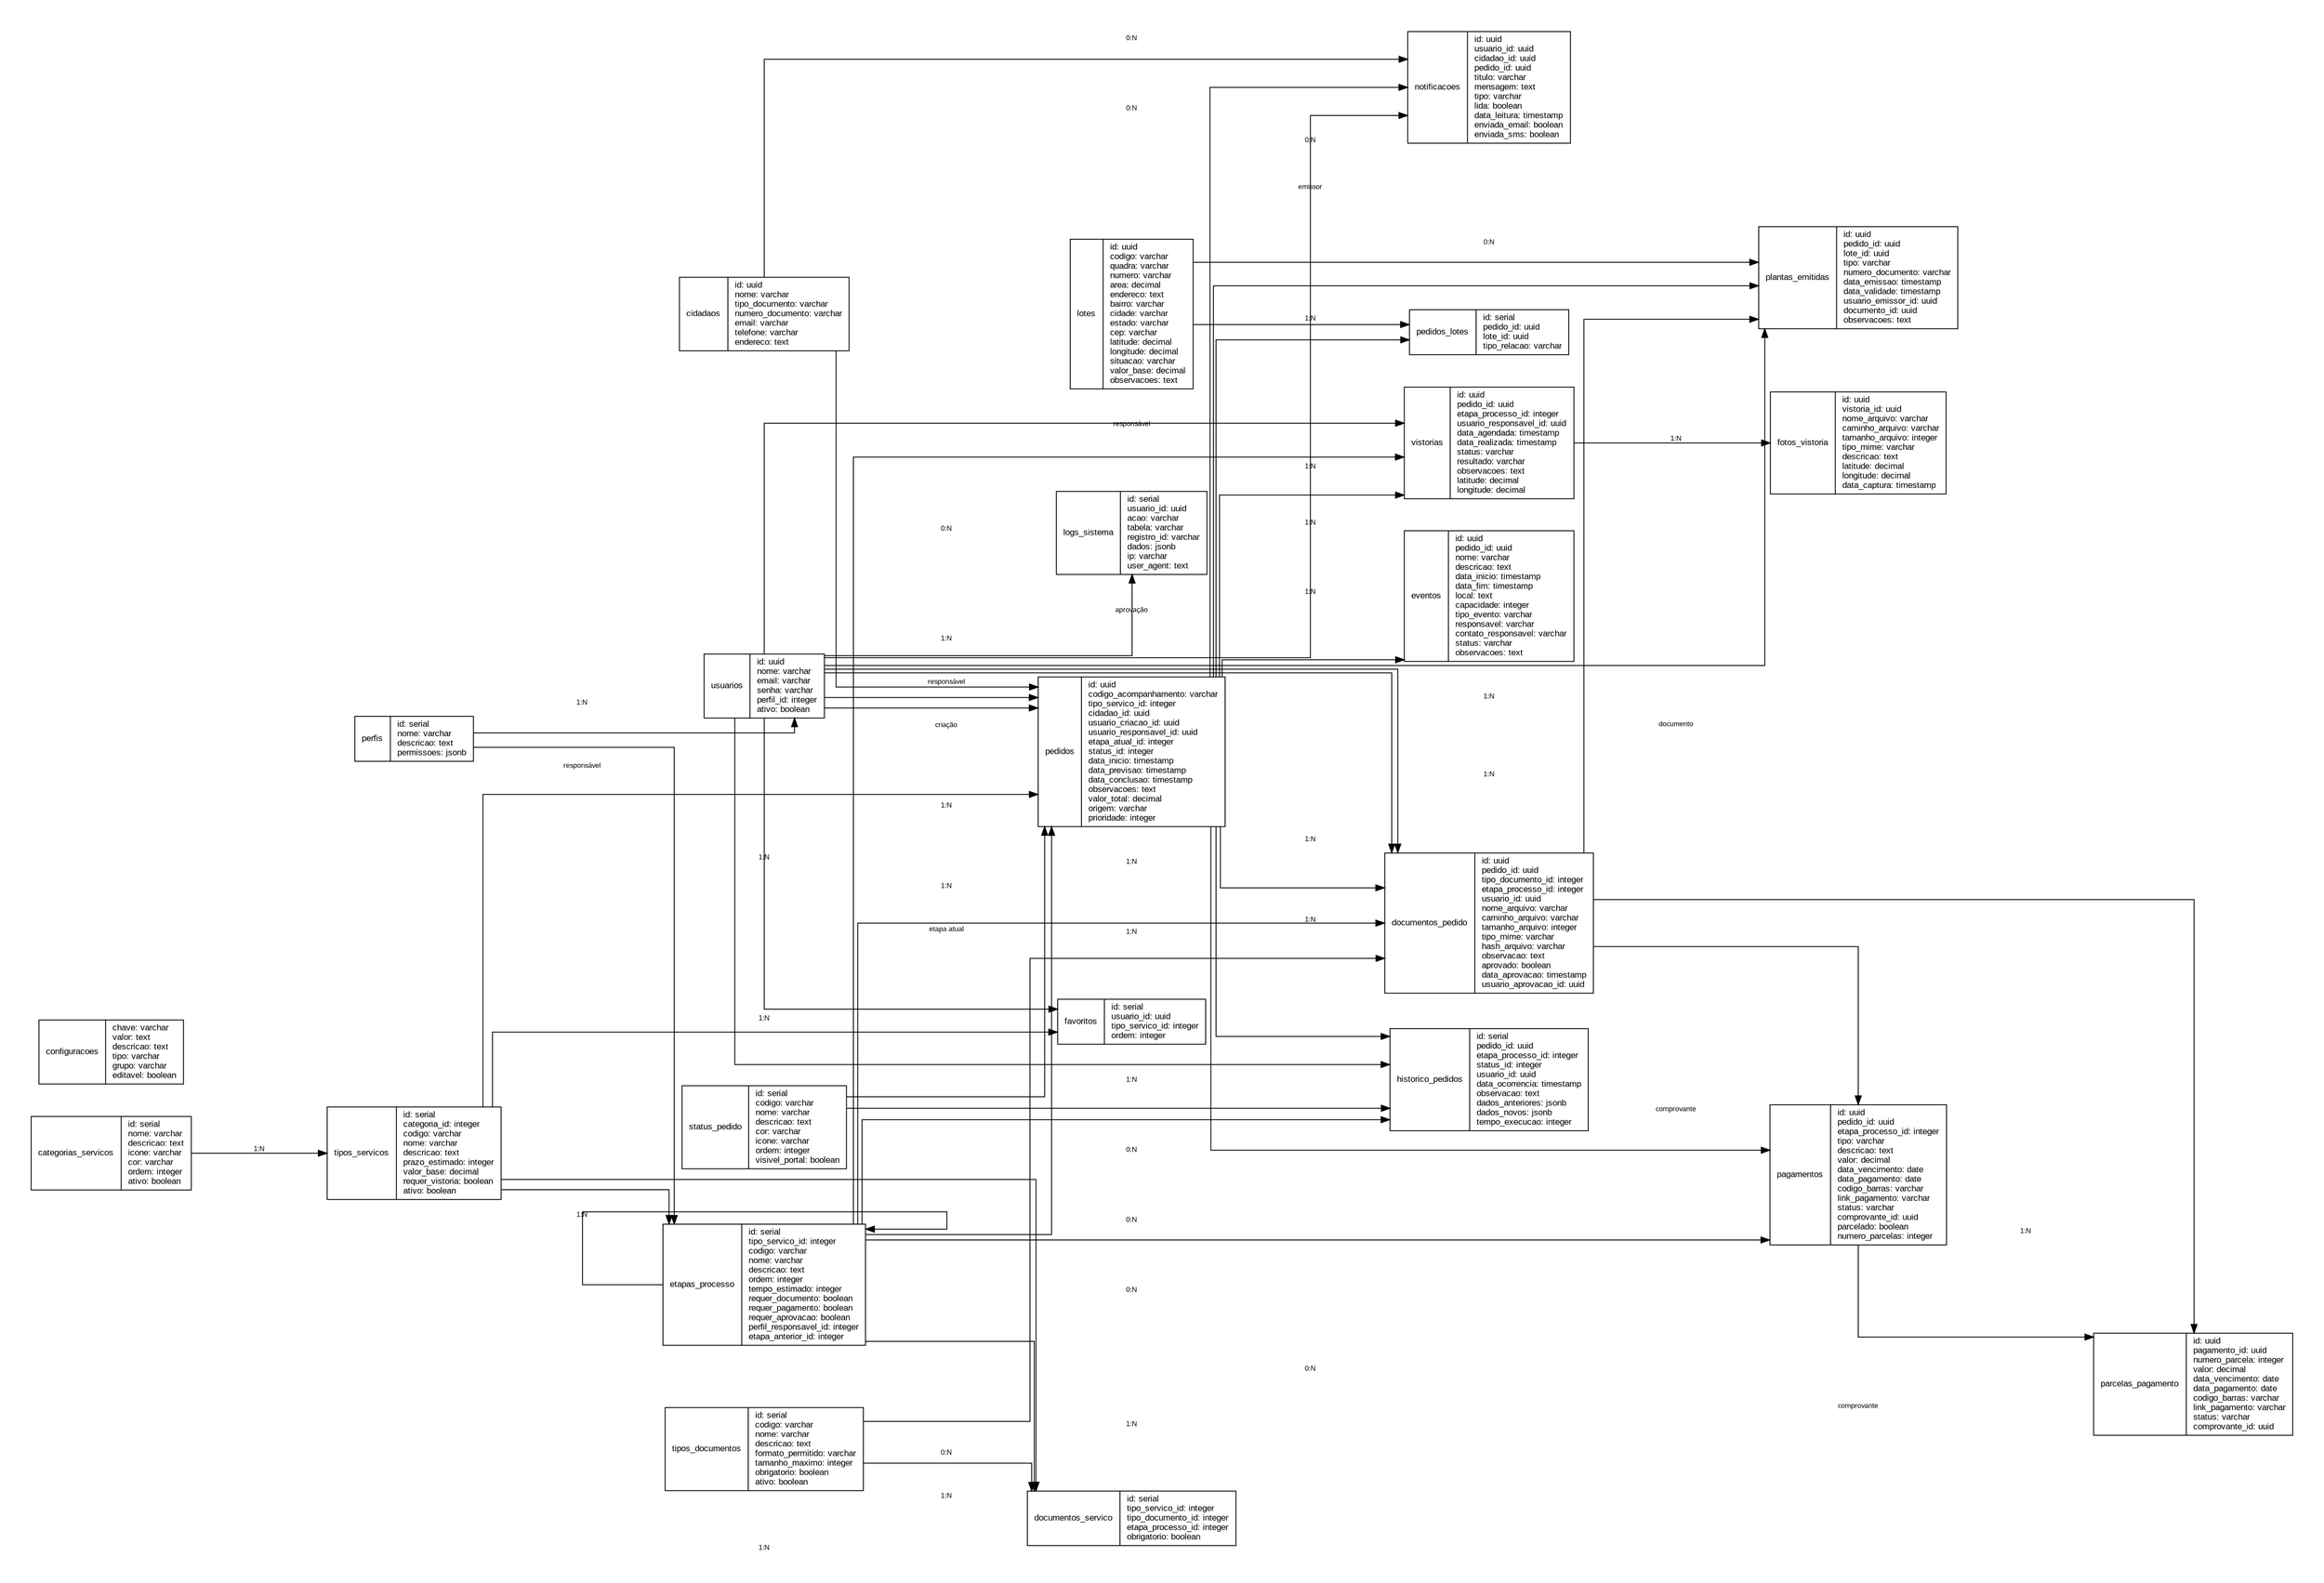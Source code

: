 digraph "Simple Database Schema" {
  graph [pad="0.5", nodesep="0.5", ranksep="2", splines=ortho];
  node [shape=record, fontname="Arial", fontsize=10];
  edge [fontname="Arial", fontsize=8];
  
  // Estilo
  rankdir=LR;
  
  // Utilizadores e Perfis
  perfis [label="{perfis|id: serial\lnome: varchar\ldescricao: text\lpermissoes: jsonb\l}"];
  usuarios [label="{usuarios|id: uuid\lnome: varchar\lemail: varchar\lsenha: varchar\lperfil_id: integer\lativo: boolean\l}"];
  
  // Utentes
  cidadaos [label="{cidadaos|id: uuid\lnome: varchar\ltipo_documento: varchar\lnumero_documento: varchar\lemail: varchar\ltelefone: varchar\lendereco: text\l}"];
  
  // Serviços
  categorias_servicos [label="{categorias_servicos|id: serial\lnome: varchar\ldescricao: text\licone: varchar\lcor: varchar\lordem: integer\lativo: boolean\l}"];
  tipos_servicos [label="{tipos_servicos|id: serial\lcategoria_id: integer\lcodigo: varchar\lnome: varchar\ldescricao: text\lprazo_estimado: integer\lvalor_base: decimal\lrequer_vistoria: boolean\lativo: boolean\l}"];
  
  // Etapas de Processo
  etapas_processo [label="{etapas_processo|id: serial\ltipo_servico_id: integer\lcodigo: varchar\lnome: varchar\ldescricao: text\lordem: integer\ltempo_estimado: integer\lrequer_documento: boolean\lrequer_pagamento: boolean\lrequer_aprovacao: boolean\lperfil_responsavel_id: integer\letapa_anterior_id: integer\l}"];
  
  // Documentos
  tipos_documentos [label="{tipos_documentos|id: serial\lcodigo: varchar\lnome: varchar\ldescricao: text\lformato_permitido: varchar\ltamanho_maximo: integer\lobrigatorio: boolean\lativo: boolean\l}"];
  documentos_servico [label="{documentos_servico|id: serial\ltipo_servico_id: integer\ltipo_documento_id: integer\letapa_processo_id: integer\lobrigatorio: boolean\l}"];
  
  // Status
  status_pedido [label="{status_pedido|id: serial\lcodigo: varchar\lnome: varchar\ldescricao: text\lcor: varchar\licone: varchar\lordem: integer\lvisivel_portal: boolean\l}"];
  
  // Pedidos
  pedidos [label="{pedidos|id: uuid\lcodigo_acompanhamento: varchar\ltipo_servico_id: integer\lcidadao_id: uuid\lusuario_criacao_id: uuid\lusuario_responsavel_id: uuid\letapa_atual_id: integer\lstatus_id: integer\ldata_inicio: timestamp\ldata_previsao: timestamp\ldata_conclusao: timestamp\lobservacoes: text\lvalor_total: decimal\lorigem: varchar\lprioridade: integer\l}"];
  
  // Histórico
  historico_pedidos [label="{historico_pedidos|id: serial\lpedido_id: uuid\letapa_processo_id: integer\lstatus_id: integer\lusuario_id: uuid\ldata_ocorrencia: timestamp\lobservacao: text\ldados_anteriores: jsonb\ldados_novos: jsonb\ltempo_execucao: integer\l}"];
  
  // Documentos de Pedido
  documentos_pedido [label="{documentos_pedido|id: uuid\lpedido_id: uuid\ltipo_documento_id: integer\letapa_processo_id: integer\lusuario_id: uuid\lnome_arquivo: varchar\lcaminho_arquivo: varchar\ltamanho_arquivo: integer\ltipo_mime: varchar\lhash_arquivo: varchar\lobservacao: text\laprovado: boolean\ldata_aprovacao: timestamp\lusuario_aprovacao_id: uuid\l}"];
  
  // Pagamentos
  pagamentos [label="{pagamentos|id: uuid\lpedido_id: uuid\letapa_processo_id: integer\ltipo: varchar\ldescricao: text\lvalor: decimal\ldata_vencimento: date\ldata_pagamento: date\lcodigo_barras: varchar\llink_pagamento: varchar\lstatus: varchar\lcomprovante_id: uuid\lparcelado: boolean\lnumero_parcelas: integer\l}"];
  parcelas_pagamento [label="{parcelas_pagamento|id: uuid\lpagamento_id: uuid\lnumero_parcela: integer\lvalor: decimal\ldata_vencimento: date\ldata_pagamento: date\lcodigo_barras: varchar\llink_pagamento: varchar\lstatus: varchar\lcomprovante_id: uuid\l}"];
  
  // Vistorias
  vistorias [label="{vistorias|id: uuid\lpedido_id: uuid\letapa_processo_id: integer\lusuario_responsavel_id: uuid\ldata_agendada: timestamp\ldata_realizada: timestamp\lstatus: varchar\lresultado: varchar\lobservacoes: text\llatitude: decimal\llongitude: decimal\l}"];
  fotos_vistoria [label="{fotos_vistoria|id: uuid\lvistoria_id: uuid\lnome_arquivo: varchar\lcaminho_arquivo: varchar\ltamanho_arquivo: integer\ltipo_mime: varchar\ldescricao: text\llatitude: decimal\llongitude: decimal\ldata_captura: timestamp\l}"];
  
  // Lotes
  lotes [label="{lotes|id: uuid\lcodigo: varchar\lquadra: varchar\lnumero: varchar\larea: decimal\lendereco: text\lbairro: varchar\lcidade: varchar\lestado: varchar\lcep: varchar\llatitude: decimal\llongitude: decimal\lsituacao: varchar\lvalor_base: decimal\lobservacoes: text\l}"];
  pedidos_lotes [label="{pedidos_lotes|id: serial\lpedido_id: uuid\llote_id: uuid\ltipo_relacao: varchar\l}"];
  
  // Plantas
  plantas_emitidas [label="{plantas_emitidas|id: uuid\lpedido_id: uuid\llote_id: uuid\ltipo: varchar\lnumero_documento: varchar\ldata_emissao: timestamp\ldata_validade: timestamp\lusuario_emissor_id: uuid\ldocumento_id: uuid\lobservacoes: text\l}"];
  
  // Eventos
  eventos [label="{eventos|id: uuid\lpedido_id: uuid\lnome: varchar\ldescricao: text\ldata_inicio: timestamp\ldata_fim: timestamp\llocal: text\lcapacidade: integer\ltipo_evento: varchar\lresponsavel: varchar\lcontato_responsavel: varchar\lstatus: varchar\lobservacoes: text\l}"];
  
  // Favoritos
  favoritos [label="{favoritos|id: serial\lusuario_id: uuid\ltipo_servico_id: integer\lordem: integer\l}"];
  
  // Notificações
  notificacoes [label="{notificacoes|id: uuid\lusuario_id: uuid\lcidadao_id: uuid\lpedido_id: uuid\ltitulo: varchar\lmensagem: text\ltipo: varchar\llida: boolean\ldata_leitura: timestamp\lenviada_email: boolean\lenviada_sms: boolean\l}"];
  
  // Configurações
  configuracoes [label="{configuracoes|chave: varchar\lvalor: text\ldescricao: text\ltipo: varchar\lgrupo: varchar\leditavel: boolean\l}"];
  
  // Logs
  logs_sistema [label="{logs_sistema|id: serial\lusuario_id: uuid\lacao: varchar\ltabela: varchar\lregistro_id: varchar\ldados: jsonb\lip: varchar\luser_agent: text\l}"];
  
  // Relacionamentos
  
  // Utilizadores e Perfis
  perfis -> usuarios [label="1:N"];
  
  // Categorias e Tipos de Serviços
  categorias_servicos -> tipos_servicos [label="1:N"];
  
  // Tipos de Serviços e Etapas
  tipos_servicos -> etapas_processo [label="1:N"];
  etapas_processo -> etapas_processo [label="anterior:próxima"];
  perfis -> etapas_processo [label="responsável"];
  
  // Documentos por Serviço
  tipos_servicos -> documentos_servico [label="1:N"];
  tipos_documentos -> documentos_servico [label="1:N"];
  etapas_processo -> documentos_servico [label="0:N"];
  
  // Pedidos
  tipos_servicos -> pedidos [label="1:N"];
  cidadaos -> pedidos [label="1:N"];
  usuarios -> pedidos [label="criação"];
  usuarios -> pedidos [label="responsável"];
  etapas_processo -> pedidos [label="etapa atual"];
  status_pedido -> pedidos [label="1:N"];
  
  // Histórico de Pedidos
  pedidos -> historico_pedidos [label="1:N"];
  etapas_processo -> historico_pedidos [label="0:N"];
  status_pedido -> historico_pedidos [label="1:N"];
  usuarios -> historico_pedidos [label="1:N"];
  
  // Documentos de Pedido
  pedidos -> documentos_pedido [label="1:N"];
  tipos_documentos -> documentos_pedido [label="1:N"];
  etapas_processo -> documentos_pedido [label="0:N"];
  usuarios -> documentos_pedido [label="1:N"];
  usuarios -> documentos_pedido [label="aprovação"];
  
  // Pagamentos
  pedidos -> pagamentos [label="1:N"];
  etapas_processo -> pagamentos [label="0:N"];
  documentos_pedido -> pagamentos [label="comprovante"];
  
  // Parcelas
  pagamentos -> parcelas_pagamento [label="1:N"];
  documentos_pedido -> parcelas_pagamento [label="comprovante"];
  
  // Vistorias
  pedidos -> vistorias [label="1:N"];
  etapas_processo -> vistorias [label="0:N"];
  usuarios -> vistorias [label="responsável"];
  
  // Fotos de Vistoria
  vistorias -> fotos_vistoria [label="1:N"];
  
  // Lotes e Pedidos
  pedidos -> pedidos_lotes [label="1:N"];
  lotes -> pedidos_lotes [label="1:N"];
  
  // Plantas Emitidas
  pedidos -> plantas_emitidas [label="1:N"];
  lotes -> plantas_emitidas [label="0:N"];
  usuarios -> plantas_emitidas [label="emissor"];
  documentos_pedido -> plantas_emitidas [label="documento"];
  
  // Eventos
  pedidos -> eventos [label="1:N"];
  
  // Favoritos
  usuarios -> favoritos [label="1:N"];
  tipos_servicos -> favoritos [label="1:N"];
  
  // Notificações
  usuarios -> notificacoes [label="0:N"];
  cidadaos -> notificacoes [label="0:N"];
  pedidos -> notificacoes [label="0:N"];
  
  // Logs
  usuarios -> logs_sistema [label="0:N"];
}

